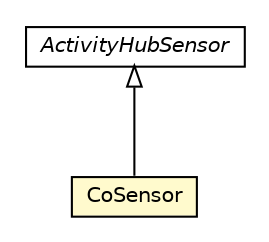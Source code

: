 #!/usr/local/bin/dot
#
# Class diagram 
# Generated by UMLGraph version R5_6-24-gf6e263 (http://www.umlgraph.org/)
#

digraph G {
	edge [fontname="Helvetica",fontsize=10,labelfontname="Helvetica",labelfontsize=10];
	node [fontname="Helvetica",fontsize=10,shape=plaintext];
	nodesep=0.25;
	ranksep=0.5;
	// org.universAAL.ontology.activityhub.ActivityHubSensor
	c2832280 [label=<<table title="org.universAAL.ontology.activityhub.ActivityHubSensor" border="0" cellborder="1" cellspacing="0" cellpadding="2" port="p" href="./ActivityHubSensor.html">
		<tr><td><table border="0" cellspacing="0" cellpadding="1">
<tr><td align="center" balign="center"><font face="Helvetica-Oblique"> ActivityHubSensor </font></td></tr>
		</table></td></tr>
		</table>>, URL="./ActivityHubSensor.html", fontname="Helvetica", fontcolor="black", fontsize=10.0];
	// org.universAAL.ontology.activityhub.CoSensor
	c2832284 [label=<<table title="org.universAAL.ontology.activityhub.CoSensor" border="0" cellborder="1" cellspacing="0" cellpadding="2" port="p" bgcolor="lemonChiffon" href="./CoSensor.html">
		<tr><td><table border="0" cellspacing="0" cellpadding="1">
<tr><td align="center" balign="center"> CoSensor </td></tr>
		</table></td></tr>
		</table>>, URL="./CoSensor.html", fontname="Helvetica", fontcolor="black", fontsize=10.0];
	//org.universAAL.ontology.activityhub.CoSensor extends org.universAAL.ontology.activityhub.ActivityHubSensor
	c2832280:p -> c2832284:p [dir=back,arrowtail=empty];
}

